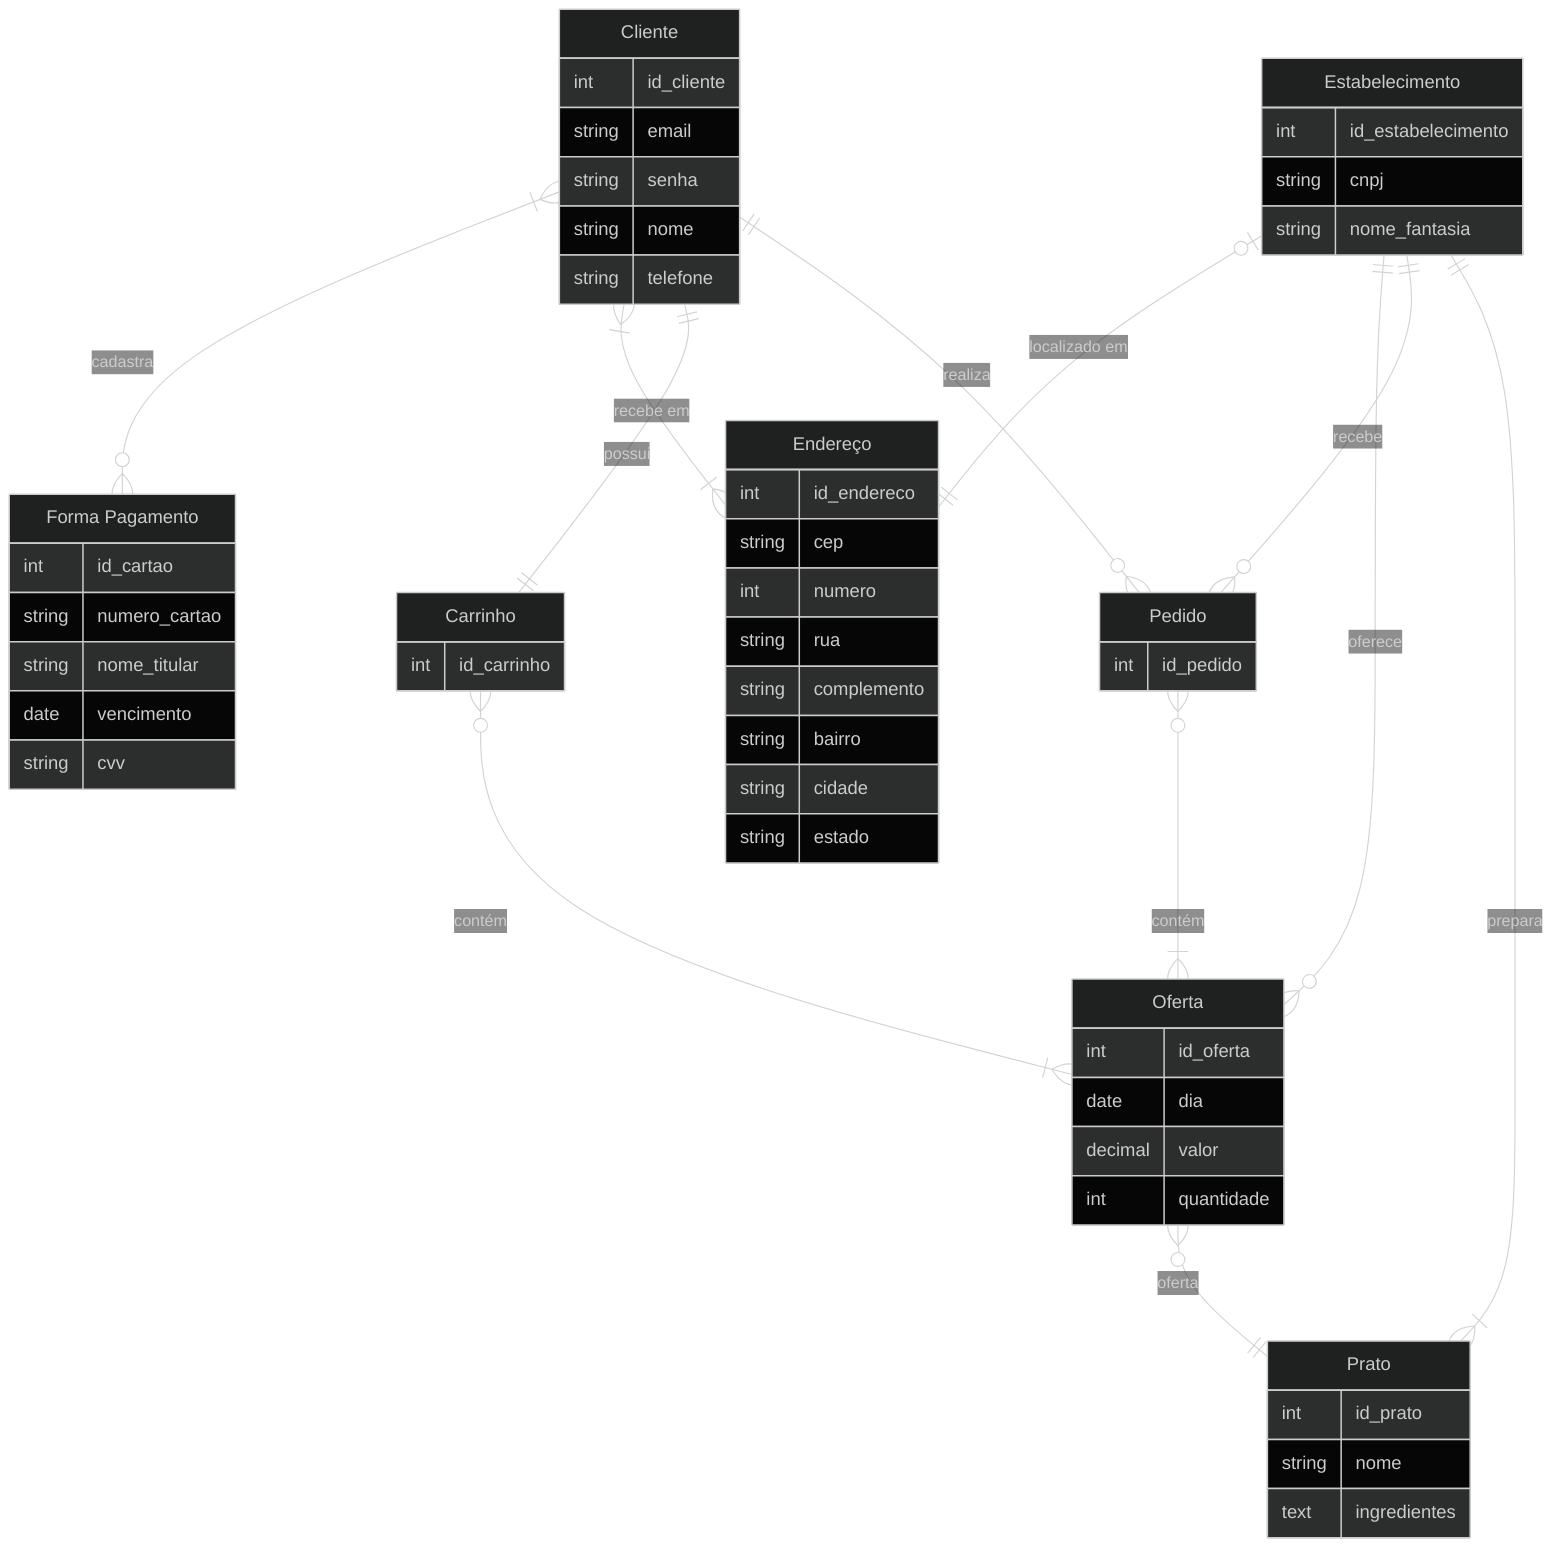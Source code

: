---
config:
  theme: dark
---
erDiagram
  Cliente {
    int id_cliente
    string email
    string senha
    string nome
    string telefone
  }

  Forma_Pagamento["Forma Pagamento"]  {
    int id_cartao
    string numero_cartao
    string nome_titular
    date vencimento
    string cvv
  }

  Estabelecimento {
    int id_estabelecimento
    string cnpj
    string nome_fantasia
  }

  Endereco["Endereço"] {
    int id_endereco
    string cep
    int numero
    string rua
    string complemento
    string bairro
    string cidade
    string estado
  }

  Prato {
    int id_prato
    string nome
    text ingredientes
  }

  Pedido {
    int id_pedido
  }

  Oferta {
    int id_oferta
    date dia
    decimal valor
    int quantidade
  }

  Carrinho {
    int id_carrinho
  }

  Cliente }|--o{ Forma_Pagamento : cadastra
  Estabelecimento |o--|| Endereco : "localizado em"
  Cliente }|--|{ Endereco : "recebe em"
  Estabelecimento ||--o{ Oferta : oferece
  Oferta }o--|| Prato : oferta
  Pedido }o--|{ Oferta : "contém"
  Carrinho }o--|{ Oferta : "contém"
  Cliente ||--|| Carrinho : possui
  Cliente ||--o{ Pedido : realiza
  Estabelecimento ||--o{ Pedido : recebe
  Estabelecimento ||--|{ Prato : prepara